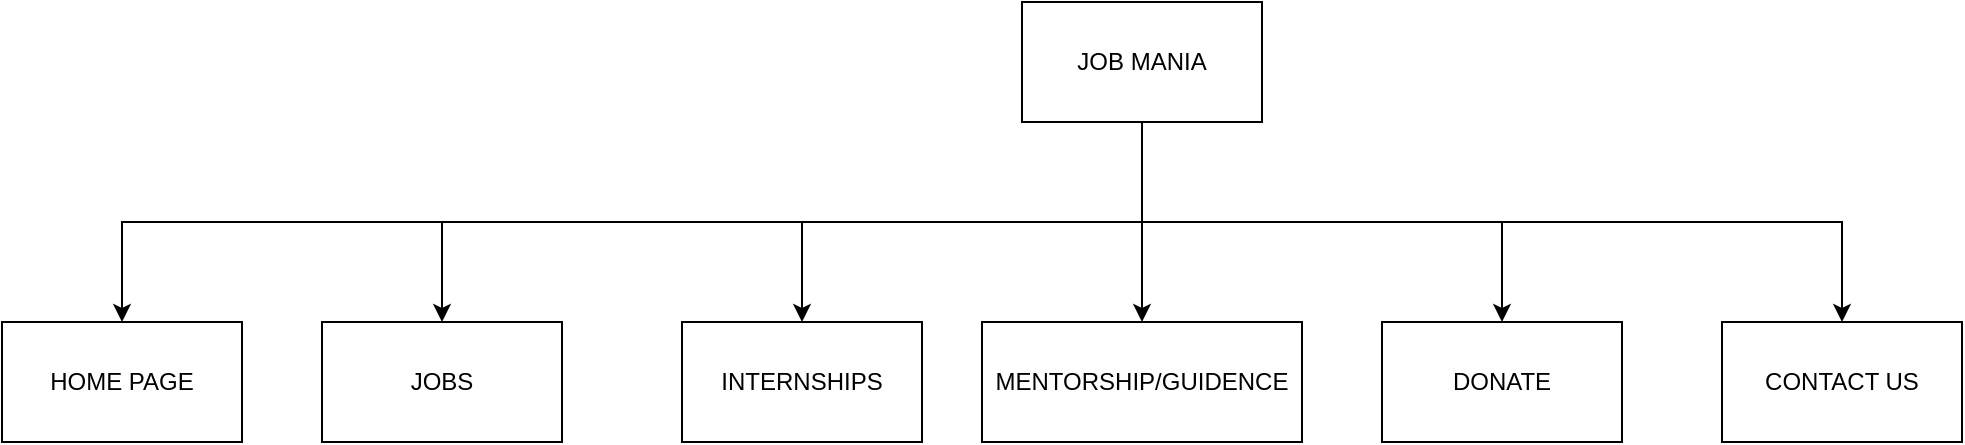 <mxfile version="13.10.0" type="embed" pages="2">
    <diagram id="y2hhFEVzYKLnzNDmgH2u" name="Page-1">
        <mxGraphModel dx="1618" dy="614" grid="1" gridSize="10" guides="1" tooltips="1" connect="1" arrows="1" fold="1" page="1" pageScale="1" pageWidth="850" pageHeight="1100" math="0" shadow="0">
            <root>
                <mxCell id="0"/>
                <mxCell id="1" parent="0"/>
                <mxCell id="4" style="edgeStyle=orthogonalEdgeStyle;rounded=0;orthogonalLoop=1;jettySize=auto;html=1;exitX=0.5;exitY=1;exitDx=0;exitDy=0;" parent="1" source="2" target="5" edge="1">
                    <mxGeometry relative="1" as="geometry">
                        <mxPoint x="-350" y="170" as="targetPoint"/>
                        <Array as="points">
                            <mxPoint y="120"/>
                            <mxPoint x="-510" y="120"/>
                        </Array>
                    </mxGeometry>
                </mxCell>
                <mxCell id="19" style="edgeStyle=orthogonalEdgeStyle;rounded=0;orthogonalLoop=1;jettySize=auto;html=1;exitX=0.5;exitY=1;exitDx=0;exitDy=0;" parent="1" source="2" target="8" edge="1">
                    <mxGeometry relative="1" as="geometry"/>
                </mxCell>
                <mxCell id="20" style="edgeStyle=orthogonalEdgeStyle;rounded=0;orthogonalLoop=1;jettySize=auto;html=1;exitX=0.5;exitY=1;exitDx=0;exitDy=0;" parent="1" source="2" target="7" edge="1">
                    <mxGeometry relative="1" as="geometry"/>
                </mxCell>
                <mxCell id="21" style="edgeStyle=orthogonalEdgeStyle;rounded=0;orthogonalLoop=1;jettySize=auto;html=1;exitX=0.5;exitY=1;exitDx=0;exitDy=0;" parent="1" source="2" target="11" edge="1">
                    <mxGeometry relative="1" as="geometry"/>
                </mxCell>
                <mxCell id="22" style="edgeStyle=orthogonalEdgeStyle;rounded=0;orthogonalLoop=1;jettySize=auto;html=1;exitX=0.5;exitY=1;exitDx=0;exitDy=0;entryX=0.5;entryY=0;entryDx=0;entryDy=0;" parent="1" source="2" target="9" edge="1">
                    <mxGeometry relative="1" as="geometry"/>
                </mxCell>
                <mxCell id="23" style="edgeStyle=orthogonalEdgeStyle;rounded=0;orthogonalLoop=1;jettySize=auto;html=1;exitX=0.5;exitY=1;exitDx=0;exitDy=0;entryX=0.5;entryY=0;entryDx=0;entryDy=0;" parent="1" source="2" target="10" edge="1">
                    <mxGeometry relative="1" as="geometry"/>
                </mxCell>
                <mxCell id="2" value="JOB MANIA" style="rounded=0;whiteSpace=wrap;html=1;" parent="1" vertex="1">
                    <mxGeometry x="-60" y="10" width="120" height="60" as="geometry"/>
                </mxCell>
                <mxCell id="5" value="HOME PAGE" style="rounded=0;whiteSpace=wrap;html=1;" parent="1" vertex="1">
                    <mxGeometry x="-570" y="170" width="120" height="60" as="geometry"/>
                </mxCell>
                <mxCell id="7" value="INTERNSHIPS" style="rounded=0;whiteSpace=wrap;html=1;" parent="1" vertex="1">
                    <mxGeometry x="-230" y="170" width="120" height="60" as="geometry"/>
                </mxCell>
                <mxCell id="8" value="MENTORSHIP/GUIDENCE" style="rounded=0;whiteSpace=wrap;html=1;" parent="1" vertex="1">
                    <mxGeometry x="-80" y="170" width="160" height="60" as="geometry"/>
                </mxCell>
                <mxCell id="9" value="CONTACT US" style="rounded=0;whiteSpace=wrap;html=1;" parent="1" vertex="1">
                    <mxGeometry x="290" y="170" width="120" height="60" as="geometry"/>
                </mxCell>
                <mxCell id="10" value="JOBS" style="rounded=0;whiteSpace=wrap;html=1;" parent="1" vertex="1">
                    <mxGeometry x="-410" y="170" width="120" height="60" as="geometry"/>
                </mxCell>
                <mxCell id="11" value="DONATE" style="rounded=0;whiteSpace=wrap;html=1;" parent="1" vertex="1">
                    <mxGeometry x="120" y="170" width="120" height="60" as="geometry"/>
                </mxCell>
            </root>
        </mxGraphModel>
    </diagram>
    <diagram id="iI2JaZMaOYLOpyQFGiqr" name="Page-2">
        <mxGraphModel dx="1618" dy="614" grid="1" gridSize="10" guides="1" tooltips="1" connect="1" arrows="1" fold="1" page="1" pageScale="1" pageWidth="850" pageHeight="1100" math="0" shadow="0">
            <root>
                <mxCell id="zbaKaciDD3NjAA09qa9B-0"/>
                <mxCell id="zbaKaciDD3NjAA09qa9B-1" parent="zbaKaciDD3NjAA09qa9B-0"/>
                <mxCell id="zbaKaciDD3NjAA09qa9B-2" value="COVER SECTION (refer from udemy)" style="whiteSpace=wrap;html=1;sketch=1;" parent="zbaKaciDD3NjAA09qa9B-1" vertex="1">
                    <mxGeometry x="90" y="90" width="430" height="90" as="geometry"/>
                </mxCell>
                <mxCell id="zbaKaciDD3NjAA09qa9B-3" value="&lt;br&gt;&lt;br&gt;Hero Spot/Company tagline/identity&lt;br&gt;(refer from coursera)" style="whiteSpace=wrap;html=1;sketch=1;" parent="zbaKaciDD3NjAA09qa9B-1" vertex="1">
                    <mxGeometry x="90" y="190" width="430" height="80" as="geometry"/>
                </mxCell>
                <mxCell id="zbaKaciDD3NjAA09qa9B-4" value="INTERACTIVE MAP FOR SHOWING&amp;nbsp;&lt;br&gt;BRANCHES OF THE ORGANISATION" style="whiteSpace=wrap;html=1;sketch=1;" parent="zbaKaciDD3NjAA09qa9B-1" vertex="1">
                    <mxGeometry x="90" y="470" width="300" height="60" as="geometry"/>
                </mxCell>
                <mxCell id="CEV1c035KvtXxoUnK7Pm-3" style="edgeStyle=orthogonalEdgeStyle;rounded=0;orthogonalLoop=1;jettySize=auto;html=1;exitX=0;exitY=0.25;exitDx=0;exitDy=0;entryX=0.797;entryY=0.083;entryDx=0;entryDy=0;entryPerimeter=0;" parent="zbaKaciDD3NjAA09qa9B-1" source="zbaKaciDD3NjAA09qa9B-5" target="CEV1c035KvtXxoUnK7Pm-2" edge="1">
                    <mxGeometry relative="1" as="geometry"/>
                </mxCell>
                <mxCell id="zbaKaciDD3NjAA09qa9B-5" value="SOME DATA GOES HERE" style="whiteSpace=wrap;html=1;sketch=1;" parent="zbaKaciDD3NjAA09qa9B-1" vertex="1">
                    <mxGeometry x="90" y="275" width="300" height="180" as="geometry"/>
                </mxCell>
                <mxCell id="CP8PoobCeixfioR8hf92-3" style="edgeStyle=entityRelationEdgeStyle;rounded=0;sketch=1;orthogonalLoop=1;jettySize=auto;html=1;exitX=0.5;exitY=1;exitDx=0;exitDy=0;" parent="zbaKaciDD3NjAA09qa9B-1" source="zbaKaciDD3NjAA09qa9B-6" target="CP8PoobCeixfioR8hf92-4" edge="1">
                    <mxGeometry relative="1" as="geometry">
                        <mxPoint x="500" y="400.0" as="targetPoint"/>
                    </mxGeometry>
                </mxCell>
                <mxCell id="zbaKaciDD3NjAA09qa9B-6" value="TRENDING&amp;nbsp;&lt;br&gt;NEWS&lt;br&gt;(HIGHLIGHTING 3 TRENDING NEWS)" style="whiteSpace=wrap;html=1;sketch=1;" parent="zbaKaciDD3NjAA09qa9B-1" vertex="1">
                    <mxGeometry x="400" y="275" width="120" height="185" as="geometry"/>
                </mxCell>
                <mxCell id="CP8PoobCeixfioR8hf92-2" value="NAVBAR" style="rounded=0;whiteSpace=wrap;html=1;sketch=1;" parent="zbaKaciDD3NjAA09qa9B-1" vertex="1">
                    <mxGeometry x="90" y="50" width="430" height="30" as="geometry"/>
                </mxCell>
                <mxCell id="CP8PoobCeixfioR8hf92-4" value="THIS WILL BE FIXED ON SCROLL" style="ellipse;whiteSpace=wrap;html=1;sketch=1;" parent="zbaKaciDD3NjAA09qa9B-1" vertex="1">
                    <mxGeometry x="640" y="360" width="140" height="80" as="geometry"/>
                </mxCell>
                <mxCell id="CP8PoobCeixfioR8hf92-5" value="FOOTER COMMON FOR ALL PAGES&lt;br&gt;(SHOWING SOCIAL MEDIA LINKS)" style="rounded=0;whiteSpace=wrap;html=1;sketch=1;glass=0;" parent="zbaKaciDD3NjAA09qa9B-1" vertex="1">
                    <mxGeometry x="90" y="540" width="420" height="60" as="geometry"/>
                </mxCell>
                <mxCell id="2RY2UyoMK7rBlxGRWQdk-3" style="edgeStyle=orthogonalEdgeStyle;curved=0;rounded=1;sketch=0;orthogonalLoop=1;jettySize=auto;html=1;exitX=0;exitY=0.5;exitDx=0;exitDy=0;entryX=1.007;entryY=0.647;entryDx=0;entryDy=0;entryPerimeter=0;" parent="zbaKaciDD3NjAA09qa9B-1" source="CEV1c035KvtXxoUnK7Pm-0" target="zbaKaciDD3NjAA09qa9B-3" edge="1">
                    <mxGeometry relative="1" as="geometry"/>
                </mxCell>
                <mxCell id="CEV1c035KvtXxoUnK7Pm-0" value="Animations" style="ellipse;whiteSpace=wrap;html=1;sketch=1;" parent="zbaKaciDD3NjAA09qa9B-1" vertex="1">
                    <mxGeometry x="640" y="195" width="120" height="80" as="geometry"/>
                </mxCell>
                <mxCell id="CEV1c035KvtXxoUnK7Pm-2" value="TOOL TIP" style="ellipse;whiteSpace=wrap;html=1;" parent="zbaKaciDD3NjAA09qa9B-1" vertex="1">
                    <mxGeometry x="-60" y="240" width="120" height="80" as="geometry"/>
                </mxCell>
                <mxCell id="IIVeeZZzdyTqHLE4DQA1-2" value="DATA SHOULD BE IN ZIG-ZAG MANNER" style="rounded=1;whiteSpace=wrap;html=1;" parent="zbaKaciDD3NjAA09qa9B-1" vertex="1">
                    <mxGeometry x="100" y="285" width="270" height="60" as="geometry"/>
                </mxCell>
                <mxCell id="2RY2UyoMK7rBlxGRWQdk-1" style="edgeStyle=orthogonalEdgeStyle;curved=0;rounded=1;sketch=0;orthogonalLoop=1;jettySize=auto;html=1;exitX=0;exitY=1;exitDx=0;exitDy=0;entryX=1;entryY=0.5;entryDx=0;entryDy=0;" parent="zbaKaciDD3NjAA09qa9B-1" source="2RY2UyoMK7rBlxGRWQdk-0" target="CP8PoobCeixfioR8hf92-2" edge="1">
                    <mxGeometry relative="1" as="geometry"/>
                </mxCell>
                <mxCell id="2RY2UyoMK7rBlxGRWQdk-2" style="edgeStyle=orthogonalEdgeStyle;curved=0;rounded=1;sketch=0;orthogonalLoop=1;jettySize=auto;html=1;exitX=0;exitY=1;exitDx=0;exitDy=0;" parent="zbaKaciDD3NjAA09qa9B-1" source="2RY2UyoMK7rBlxGRWQdk-0" edge="1">
                    <mxGeometry relative="1" as="geometry">
                        <mxPoint x="619" y="118" as="targetPoint"/>
                    </mxGeometry>
                </mxCell>
                <mxCell id="2RY2UyoMK7rBlxGRWQdk-0" value="FIXED AT THE TOP" style="ellipse;whiteSpace=wrap;html=1;rounded=0;sketch=1;" parent="zbaKaciDD3NjAA09qa9B-1" vertex="1">
                    <mxGeometry x="590" y="50" width="200" height="80" as="geometry"/>
                </mxCell>
            </root>
        </mxGraphModel>
    </diagram>
</mxfile>